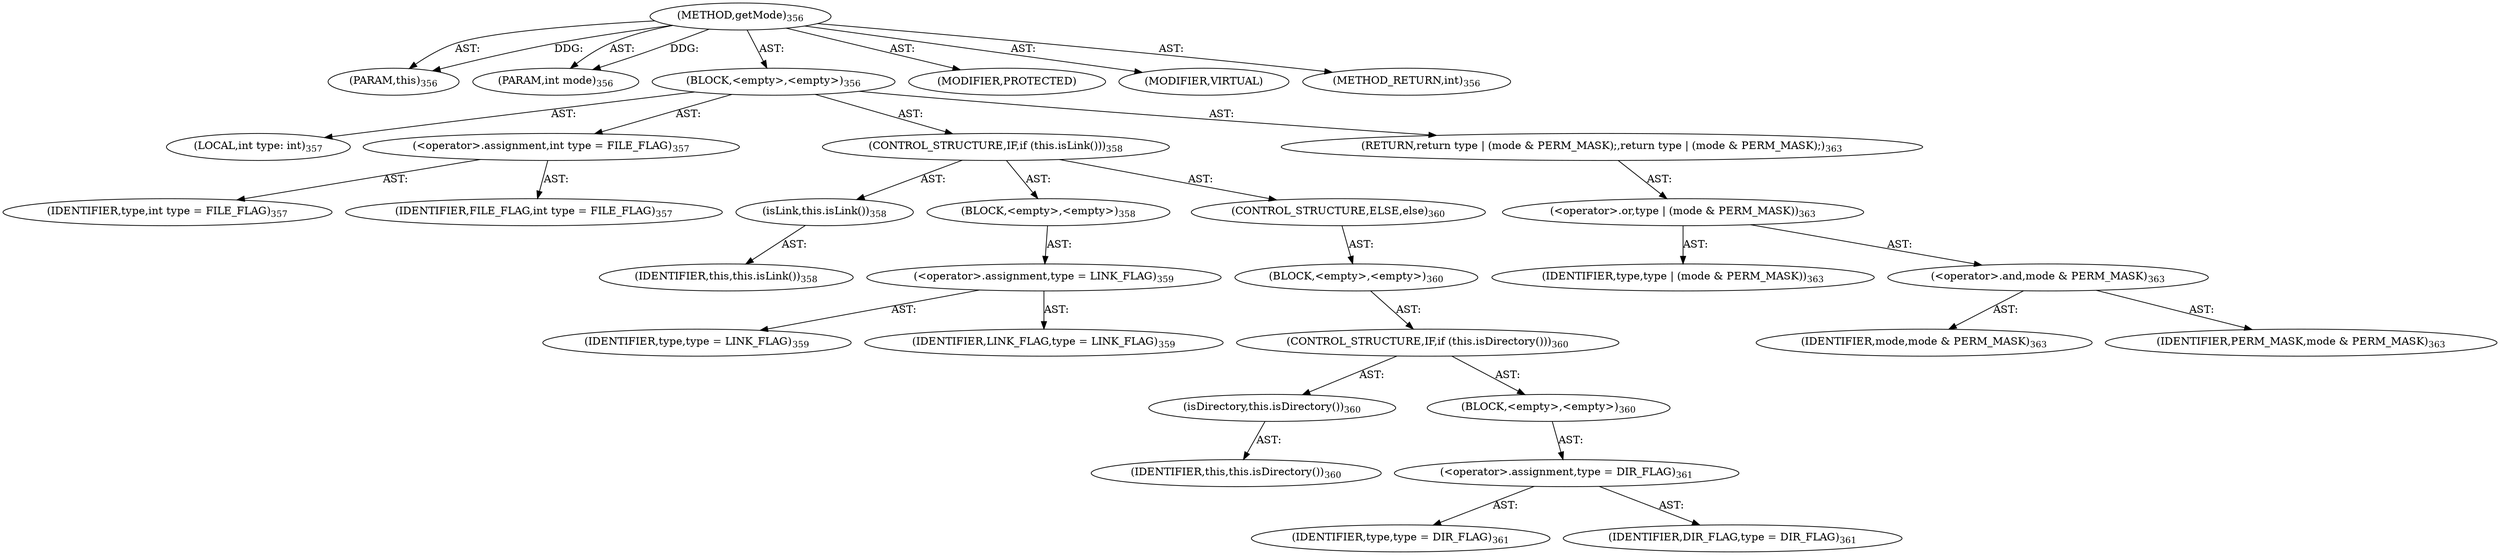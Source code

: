 digraph "getMode" {  
"111669149714" [label = <(METHOD,getMode)<SUB>356</SUB>> ]
"115964117004" [label = <(PARAM,this)<SUB>356</SUB>> ]
"115964117019" [label = <(PARAM,int mode)<SUB>356</SUB>> ]
"25769803809" [label = <(BLOCK,&lt;empty&gt;,&lt;empty&gt;)<SUB>356</SUB>> ]
"94489280533" [label = <(LOCAL,int type: int)<SUB>357</SUB>> ]
"30064771250" [label = <(&lt;operator&gt;.assignment,int type = FILE_FLAG)<SUB>357</SUB>> ]
"68719476886" [label = <(IDENTIFIER,type,int type = FILE_FLAG)<SUB>357</SUB>> ]
"68719476887" [label = <(IDENTIFIER,FILE_FLAG,int type = FILE_FLAG)<SUB>357</SUB>> ]
"47244640259" [label = <(CONTROL_STRUCTURE,IF,if (this.isLink()))<SUB>358</SUB>> ]
"30064771251" [label = <(isLink,this.isLink())<SUB>358</SUB>> ]
"68719476755" [label = <(IDENTIFIER,this,this.isLink())<SUB>358</SUB>> ]
"25769803810" [label = <(BLOCK,&lt;empty&gt;,&lt;empty&gt;)<SUB>358</SUB>> ]
"30064771252" [label = <(&lt;operator&gt;.assignment,type = LINK_FLAG)<SUB>359</SUB>> ]
"68719476888" [label = <(IDENTIFIER,type,type = LINK_FLAG)<SUB>359</SUB>> ]
"68719476889" [label = <(IDENTIFIER,LINK_FLAG,type = LINK_FLAG)<SUB>359</SUB>> ]
"47244640260" [label = <(CONTROL_STRUCTURE,ELSE,else)<SUB>360</SUB>> ]
"25769803811" [label = <(BLOCK,&lt;empty&gt;,&lt;empty&gt;)<SUB>360</SUB>> ]
"47244640261" [label = <(CONTROL_STRUCTURE,IF,if (this.isDirectory()))<SUB>360</SUB>> ]
"30064771253" [label = <(isDirectory,this.isDirectory())<SUB>360</SUB>> ]
"68719476756" [label = <(IDENTIFIER,this,this.isDirectory())<SUB>360</SUB>> ]
"25769803812" [label = <(BLOCK,&lt;empty&gt;,&lt;empty&gt;)<SUB>360</SUB>> ]
"30064771254" [label = <(&lt;operator&gt;.assignment,type = DIR_FLAG)<SUB>361</SUB>> ]
"68719476890" [label = <(IDENTIFIER,type,type = DIR_FLAG)<SUB>361</SUB>> ]
"68719476891" [label = <(IDENTIFIER,DIR_FLAG,type = DIR_FLAG)<SUB>361</SUB>> ]
"146028888075" [label = <(RETURN,return type | (mode &amp; PERM_MASK);,return type | (mode &amp; PERM_MASK);)<SUB>363</SUB>> ]
"30064771255" [label = <(&lt;operator&gt;.or,type | (mode &amp; PERM_MASK))<SUB>363</SUB>> ]
"68719476892" [label = <(IDENTIFIER,type,type | (mode &amp; PERM_MASK))<SUB>363</SUB>> ]
"30064771256" [label = <(&lt;operator&gt;.and,mode &amp; PERM_MASK)<SUB>363</SUB>> ]
"68719476893" [label = <(IDENTIFIER,mode,mode &amp; PERM_MASK)<SUB>363</SUB>> ]
"68719476894" [label = <(IDENTIFIER,PERM_MASK,mode &amp; PERM_MASK)<SUB>363</SUB>> ]
"133143986220" [label = <(MODIFIER,PROTECTED)> ]
"133143986221" [label = <(MODIFIER,VIRTUAL)> ]
"128849018898" [label = <(METHOD_RETURN,int)<SUB>356</SUB>> ]
  "111669149714" -> "115964117004"  [ label = "AST: "] 
  "111669149714" -> "115964117019"  [ label = "AST: "] 
  "111669149714" -> "25769803809"  [ label = "AST: "] 
  "111669149714" -> "133143986220"  [ label = "AST: "] 
  "111669149714" -> "133143986221"  [ label = "AST: "] 
  "111669149714" -> "128849018898"  [ label = "AST: "] 
  "25769803809" -> "94489280533"  [ label = "AST: "] 
  "25769803809" -> "30064771250"  [ label = "AST: "] 
  "25769803809" -> "47244640259"  [ label = "AST: "] 
  "25769803809" -> "146028888075"  [ label = "AST: "] 
  "30064771250" -> "68719476886"  [ label = "AST: "] 
  "30064771250" -> "68719476887"  [ label = "AST: "] 
  "47244640259" -> "30064771251"  [ label = "AST: "] 
  "47244640259" -> "25769803810"  [ label = "AST: "] 
  "47244640259" -> "47244640260"  [ label = "AST: "] 
  "30064771251" -> "68719476755"  [ label = "AST: "] 
  "25769803810" -> "30064771252"  [ label = "AST: "] 
  "30064771252" -> "68719476888"  [ label = "AST: "] 
  "30064771252" -> "68719476889"  [ label = "AST: "] 
  "47244640260" -> "25769803811"  [ label = "AST: "] 
  "25769803811" -> "47244640261"  [ label = "AST: "] 
  "47244640261" -> "30064771253"  [ label = "AST: "] 
  "47244640261" -> "25769803812"  [ label = "AST: "] 
  "30064771253" -> "68719476756"  [ label = "AST: "] 
  "25769803812" -> "30064771254"  [ label = "AST: "] 
  "30064771254" -> "68719476890"  [ label = "AST: "] 
  "30064771254" -> "68719476891"  [ label = "AST: "] 
  "146028888075" -> "30064771255"  [ label = "AST: "] 
  "30064771255" -> "68719476892"  [ label = "AST: "] 
  "30064771255" -> "30064771256"  [ label = "AST: "] 
  "30064771256" -> "68719476893"  [ label = "AST: "] 
  "30064771256" -> "68719476894"  [ label = "AST: "] 
  "111669149714" -> "115964117004"  [ label = "DDG: "] 
  "111669149714" -> "115964117019"  [ label = "DDG: "] 
}
